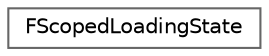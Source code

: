 digraph "Graphical Class Hierarchy"
{
 // INTERACTIVE_SVG=YES
 // LATEX_PDF_SIZE
  bgcolor="transparent";
  edge [fontname=Helvetica,fontsize=10,labelfontname=Helvetica,labelfontsize=10];
  node [fontname=Helvetica,fontsize=10,shape=box,height=0.2,width=0.4];
  rankdir="LR";
  Node0 [id="Node000000",label="FScopedLoadingState",height=0.2,width=0.4,color="grey40", fillcolor="white", style="filled",URL="$dc/dd4/structFScopedLoadingState.html",tooltip=" "];
}
